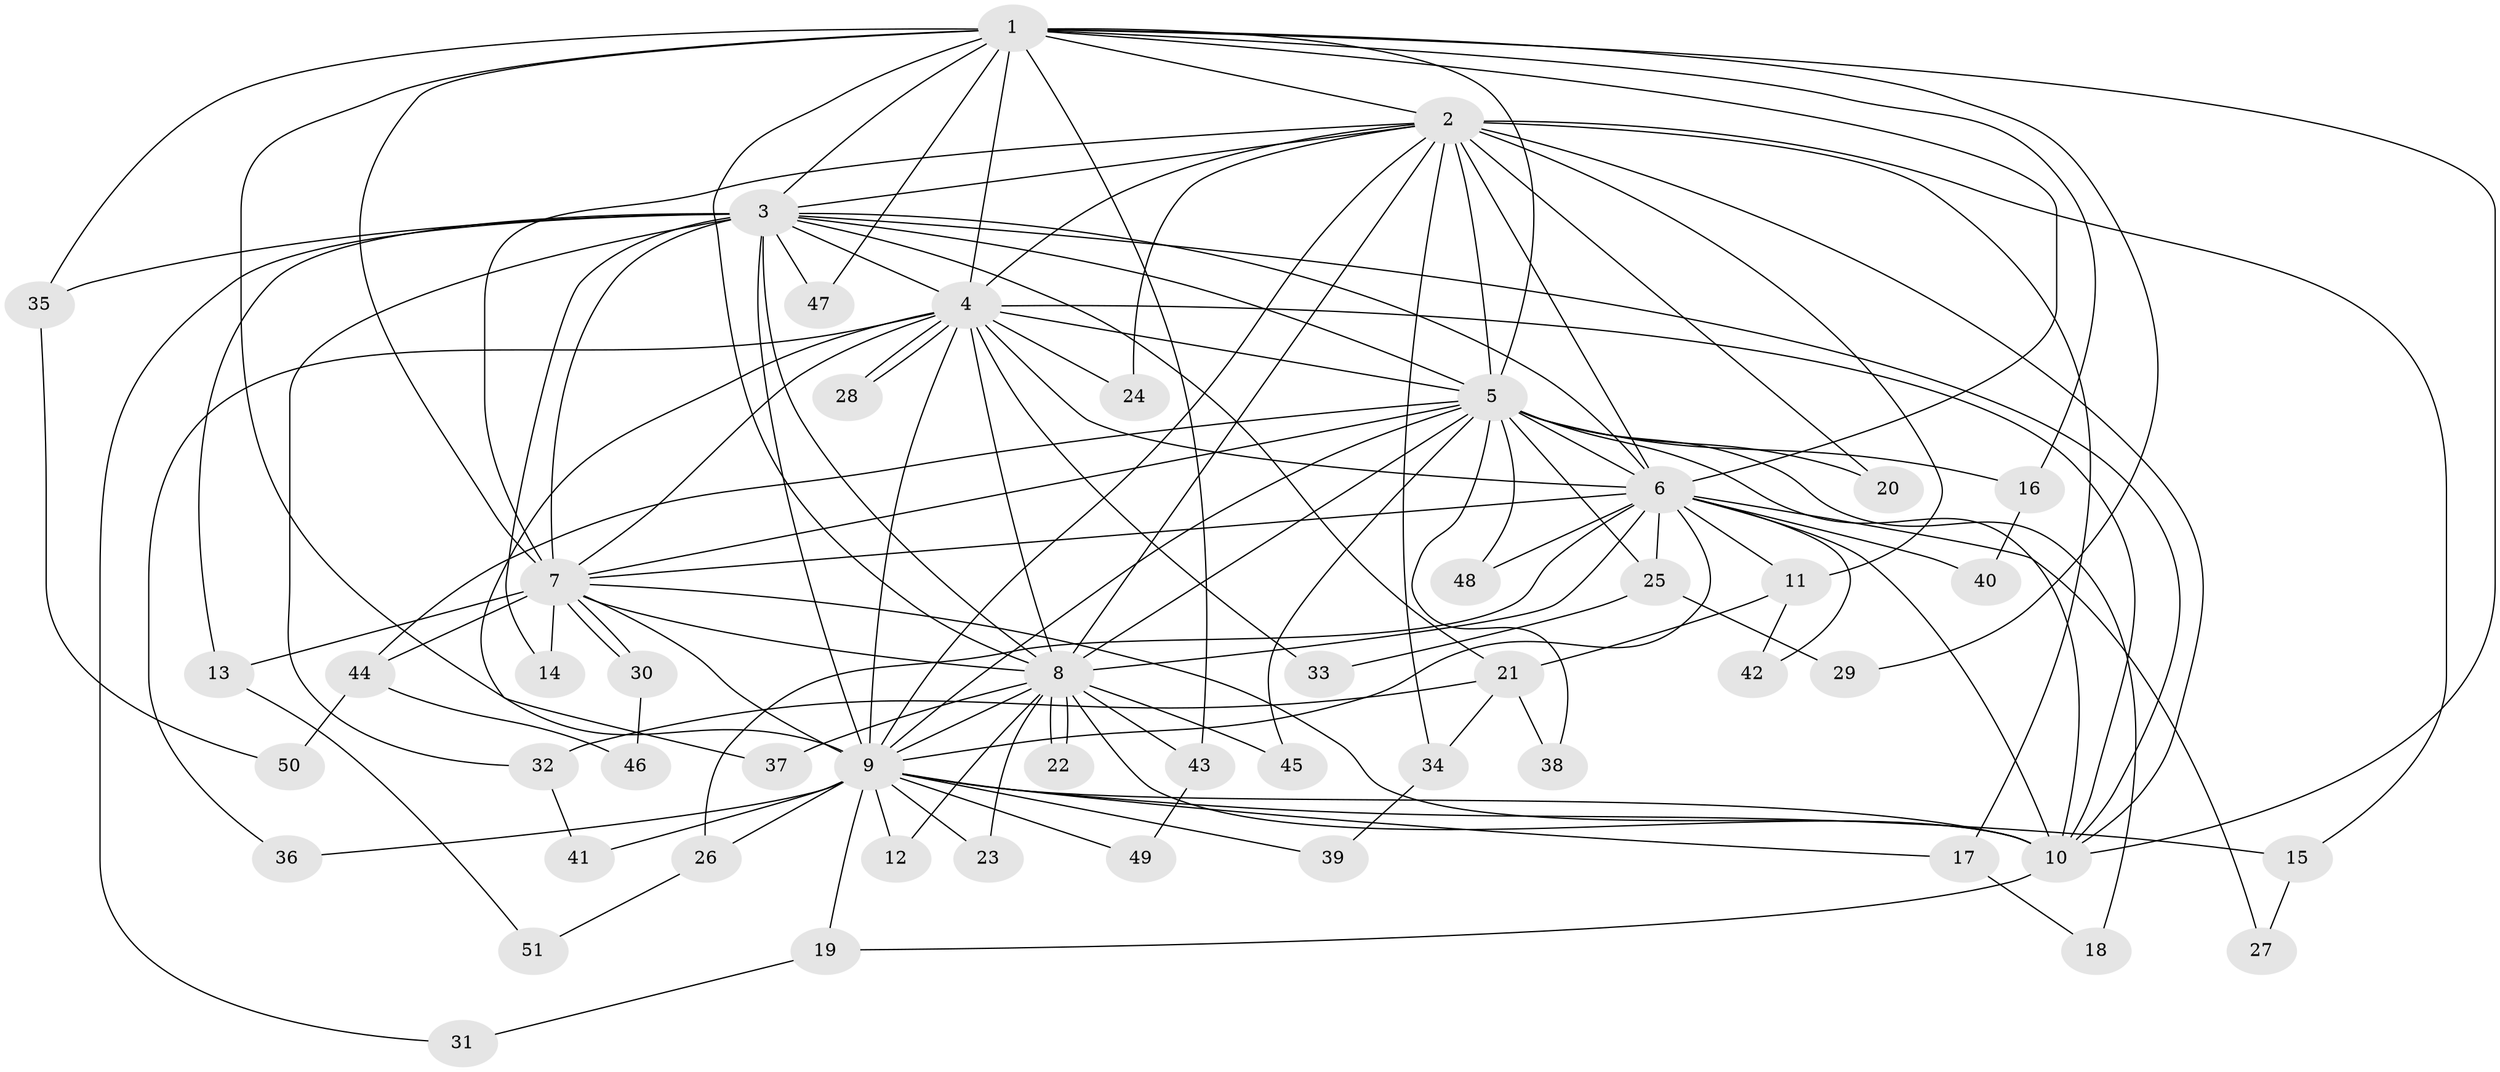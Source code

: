 // Generated by graph-tools (version 1.1) at 2025/01/03/09/25 03:01:26]
// undirected, 51 vertices, 127 edges
graph export_dot {
graph [start="1"]
  node [color=gray90,style=filled];
  1;
  2;
  3;
  4;
  5;
  6;
  7;
  8;
  9;
  10;
  11;
  12;
  13;
  14;
  15;
  16;
  17;
  18;
  19;
  20;
  21;
  22;
  23;
  24;
  25;
  26;
  27;
  28;
  29;
  30;
  31;
  32;
  33;
  34;
  35;
  36;
  37;
  38;
  39;
  40;
  41;
  42;
  43;
  44;
  45;
  46;
  47;
  48;
  49;
  50;
  51;
  1 -- 2;
  1 -- 3;
  1 -- 4;
  1 -- 5;
  1 -- 6;
  1 -- 7;
  1 -- 8;
  1 -- 9;
  1 -- 10;
  1 -- 16;
  1 -- 29;
  1 -- 35;
  1 -- 43;
  1 -- 47;
  2 -- 3;
  2 -- 4;
  2 -- 5;
  2 -- 6;
  2 -- 7;
  2 -- 8;
  2 -- 9;
  2 -- 10;
  2 -- 11;
  2 -- 15;
  2 -- 17;
  2 -- 20;
  2 -- 24;
  2 -- 34;
  3 -- 4;
  3 -- 5;
  3 -- 6;
  3 -- 7;
  3 -- 8;
  3 -- 9;
  3 -- 10;
  3 -- 13;
  3 -- 14;
  3 -- 21;
  3 -- 31;
  3 -- 32;
  3 -- 35;
  3 -- 47;
  4 -- 5;
  4 -- 6;
  4 -- 7;
  4 -- 8;
  4 -- 9;
  4 -- 10;
  4 -- 24;
  4 -- 28;
  4 -- 28;
  4 -- 33;
  4 -- 36;
  4 -- 37;
  5 -- 6;
  5 -- 7;
  5 -- 8;
  5 -- 9;
  5 -- 10;
  5 -- 16;
  5 -- 18;
  5 -- 20;
  5 -- 25;
  5 -- 38;
  5 -- 44;
  5 -- 45;
  5 -- 48;
  6 -- 7;
  6 -- 8;
  6 -- 9;
  6 -- 10;
  6 -- 11;
  6 -- 25;
  6 -- 26;
  6 -- 27;
  6 -- 40;
  6 -- 42;
  6 -- 48;
  7 -- 8;
  7 -- 9;
  7 -- 10;
  7 -- 13;
  7 -- 14;
  7 -- 30;
  7 -- 30;
  7 -- 44;
  8 -- 9;
  8 -- 10;
  8 -- 12;
  8 -- 22;
  8 -- 22;
  8 -- 23;
  8 -- 37;
  8 -- 43;
  8 -- 45;
  9 -- 10;
  9 -- 12;
  9 -- 15;
  9 -- 17;
  9 -- 19;
  9 -- 23;
  9 -- 26;
  9 -- 36;
  9 -- 39;
  9 -- 41;
  9 -- 49;
  10 -- 19;
  11 -- 21;
  11 -- 42;
  13 -- 51;
  15 -- 27;
  16 -- 40;
  17 -- 18;
  19 -- 31;
  21 -- 32;
  21 -- 34;
  21 -- 38;
  25 -- 29;
  25 -- 33;
  26 -- 51;
  30 -- 46;
  32 -- 41;
  34 -- 39;
  35 -- 50;
  43 -- 49;
  44 -- 46;
  44 -- 50;
}
